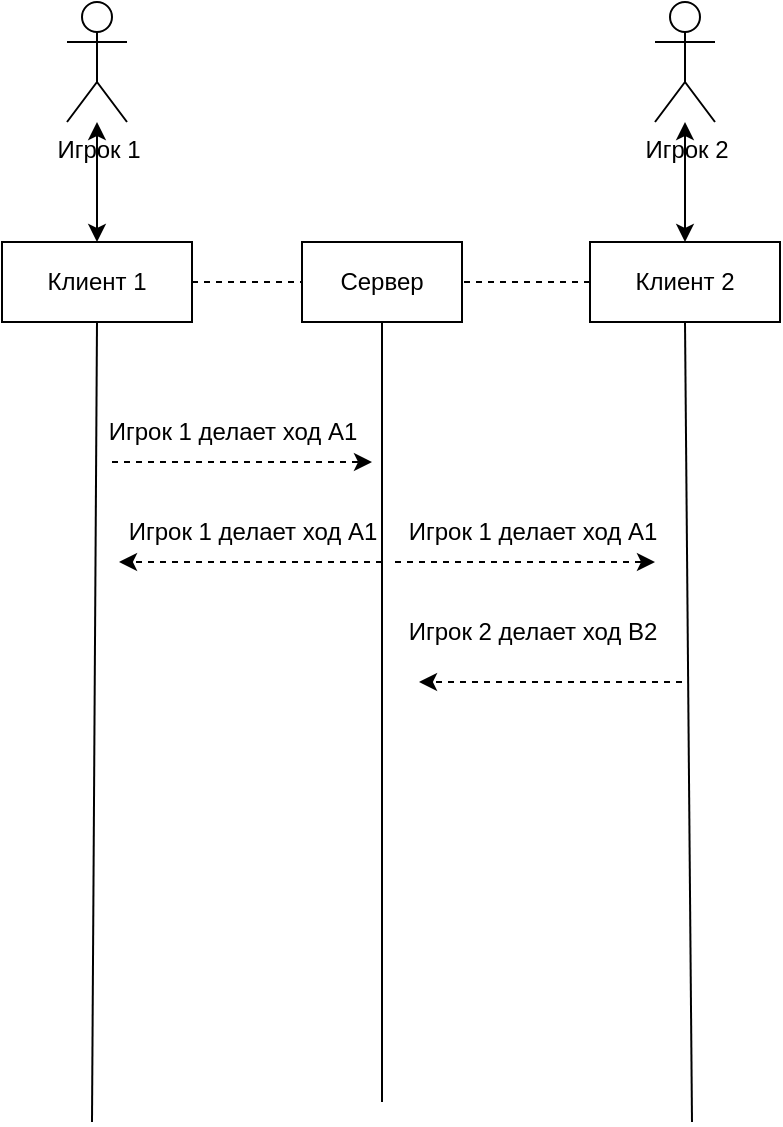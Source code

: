 <mxfile version="21.1.5" type="device">
  <diagram name="Страница 1" id="Dxz2ZNsp2zKev1REYlZI">
    <mxGraphModel dx="871" dy="481" grid="1" gridSize="10" guides="1" tooltips="1" connect="1" arrows="1" fold="1" page="1" pageScale="1" pageWidth="827" pageHeight="1169" math="0" shadow="0">
      <root>
        <mxCell id="0" />
        <mxCell id="1" parent="0" />
        <mxCell id="BQn4iw1wRbUH-Abidamy-1" value="Игрок 1" style="shape=umlActor;verticalLabelPosition=bottom;verticalAlign=top;html=1;outlineConnect=0;" vertex="1" parent="1">
          <mxGeometry x="57.5" y="20" width="30" height="60" as="geometry" />
        </mxCell>
        <mxCell id="BQn4iw1wRbUH-Abidamy-2" value="Игрок 2&lt;br&gt;" style="shape=umlActor;verticalLabelPosition=bottom;verticalAlign=top;html=1;outlineConnect=0;" vertex="1" parent="1">
          <mxGeometry x="351.5" y="20" width="30" height="60" as="geometry" />
        </mxCell>
        <mxCell id="BQn4iw1wRbUH-Abidamy-3" value="" style="endArrow=classic;startArrow=classic;html=1;rounded=0;exitX=0.5;exitY=0;exitDx=0;exitDy=0;" edge="1" parent="1" source="BQn4iw1wRbUH-Abidamy-4" target="BQn4iw1wRbUH-Abidamy-1">
          <mxGeometry width="50" height="50" relative="1" as="geometry">
            <mxPoint x="77.5" y="120" as="sourcePoint" />
            <mxPoint x="97.5" y="140" as="targetPoint" />
          </mxGeometry>
        </mxCell>
        <mxCell id="BQn4iw1wRbUH-Abidamy-4" value="Клиент 1" style="rounded=0;whiteSpace=wrap;html=1;" vertex="1" parent="1">
          <mxGeometry x="25" y="140" width="95" height="40" as="geometry" />
        </mxCell>
        <mxCell id="BQn4iw1wRbUH-Abidamy-5" value="Клиент 2" style="rounded=0;whiteSpace=wrap;html=1;" vertex="1" parent="1">
          <mxGeometry x="319" y="140" width="95" height="40" as="geometry" />
        </mxCell>
        <mxCell id="BQn4iw1wRbUH-Abidamy-6" value="" style="endArrow=classic;startArrow=classic;html=1;rounded=0;exitX=0.5;exitY=0;exitDx=0;exitDy=0;" edge="1" parent="1" source="BQn4iw1wRbUH-Abidamy-5" target="BQn4iw1wRbUH-Abidamy-2">
          <mxGeometry width="50" height="50" relative="1" as="geometry">
            <mxPoint x="421.5" y="260" as="sourcePoint" />
            <mxPoint x="471.5" y="210" as="targetPoint" />
          </mxGeometry>
        </mxCell>
        <mxCell id="BQn4iw1wRbUH-Abidamy-7" value="" style="endArrow=none;dashed=1;html=1;rounded=0;exitX=1;exitY=0.5;exitDx=0;exitDy=0;entryX=0;entryY=0.5;entryDx=0;entryDy=0;" edge="1" parent="1" source="BQn4iw1wRbUH-Abidamy-4" target="BQn4iw1wRbUH-Abidamy-9">
          <mxGeometry width="50" height="50" relative="1" as="geometry">
            <mxPoint x="155" y="220" as="sourcePoint" />
            <mxPoint x="165" y="160" as="targetPoint" />
          </mxGeometry>
        </mxCell>
        <mxCell id="BQn4iw1wRbUH-Abidamy-9" value="Сервер" style="rounded=0;whiteSpace=wrap;html=1;" vertex="1" parent="1">
          <mxGeometry x="175" y="140" width="80" height="40" as="geometry" />
        </mxCell>
        <mxCell id="BQn4iw1wRbUH-Abidamy-10" value="" style="endArrow=none;dashed=1;html=1;rounded=0;exitX=0;exitY=0.5;exitDx=0;exitDy=0;entryX=1;entryY=0.5;entryDx=0;entryDy=0;" edge="1" parent="1" source="BQn4iw1wRbUH-Abidamy-5" target="BQn4iw1wRbUH-Abidamy-9">
          <mxGeometry width="50" height="50" relative="1" as="geometry">
            <mxPoint x="130" y="170" as="sourcePoint" />
            <mxPoint x="185" y="170" as="targetPoint" />
          </mxGeometry>
        </mxCell>
        <mxCell id="BQn4iw1wRbUH-Abidamy-11" value="" style="endArrow=none;html=1;rounded=0;entryX=0.5;entryY=1;entryDx=0;entryDy=0;" edge="1" parent="1" target="BQn4iw1wRbUH-Abidamy-4">
          <mxGeometry width="50" height="50" relative="1" as="geometry">
            <mxPoint x="70" y="580" as="sourcePoint" />
            <mxPoint x="420" y="400" as="targetPoint" />
          </mxGeometry>
        </mxCell>
        <mxCell id="BQn4iw1wRbUH-Abidamy-12" value="" style="endArrow=none;html=1;rounded=0;entryX=0.5;entryY=1;entryDx=0;entryDy=0;" edge="1" parent="1" target="BQn4iw1wRbUH-Abidamy-9">
          <mxGeometry width="50" height="50" relative="1" as="geometry">
            <mxPoint x="215" y="570" as="sourcePoint" />
            <mxPoint x="216.5" y="210" as="targetPoint" />
          </mxGeometry>
        </mxCell>
        <mxCell id="BQn4iw1wRbUH-Abidamy-13" value="" style="endArrow=none;html=1;rounded=0;entryX=0.5;entryY=1;entryDx=0;entryDy=0;" edge="1" parent="1" target="BQn4iw1wRbUH-Abidamy-5">
          <mxGeometry width="50" height="50" relative="1" as="geometry">
            <mxPoint x="370" y="580" as="sourcePoint" />
            <mxPoint x="363" y="180" as="targetPoint" />
          </mxGeometry>
        </mxCell>
        <mxCell id="BQn4iw1wRbUH-Abidamy-15" value="" style="endArrow=classic;html=1;rounded=0;dashed=1;" edge="1" parent="1">
          <mxGeometry width="50" height="50" relative="1" as="geometry">
            <mxPoint x="80" y="250" as="sourcePoint" />
            <mxPoint x="210" y="250" as="targetPoint" />
          </mxGeometry>
        </mxCell>
        <mxCell id="BQn4iw1wRbUH-Abidamy-16" value="Игрок 1 делает ход А1" style="text;html=1;align=center;verticalAlign=middle;resizable=0;points=[];autosize=1;strokeColor=none;fillColor=none;" vertex="1" parent="1">
          <mxGeometry x="65" y="220" width="150" height="30" as="geometry" />
        </mxCell>
        <mxCell id="BQn4iw1wRbUH-Abidamy-17" value="" style="endArrow=classic;html=1;rounded=0;dashed=1;" edge="1" parent="1">
          <mxGeometry width="50" height="50" relative="1" as="geometry">
            <mxPoint x="221.5" y="300" as="sourcePoint" />
            <mxPoint x="351.5" y="300" as="targetPoint" />
          </mxGeometry>
        </mxCell>
        <mxCell id="BQn4iw1wRbUH-Abidamy-18" value="" style="endArrow=classic;html=1;rounded=0;dashed=1;" edge="1" parent="1">
          <mxGeometry width="50" height="50" relative="1" as="geometry">
            <mxPoint x="215" y="300" as="sourcePoint" />
            <mxPoint x="83.5" y="300" as="targetPoint" />
          </mxGeometry>
        </mxCell>
        <mxCell id="BQn4iw1wRbUH-Abidamy-19" value="Игрок 1 делает ход А1" style="text;html=1;align=center;verticalAlign=middle;resizable=0;points=[];autosize=1;strokeColor=none;fillColor=none;" vertex="1" parent="1">
          <mxGeometry x="75" y="270" width="150" height="30" as="geometry" />
        </mxCell>
        <mxCell id="BQn4iw1wRbUH-Abidamy-20" value="Игрок 1 делает ход А1" style="text;html=1;align=center;verticalAlign=middle;resizable=0;points=[];autosize=1;strokeColor=none;fillColor=none;" vertex="1" parent="1">
          <mxGeometry x="215" y="270" width="150" height="30" as="geometry" />
        </mxCell>
        <mxCell id="BQn4iw1wRbUH-Abidamy-21" value="Игрок 2 делает ход В2" style="text;html=1;align=center;verticalAlign=middle;resizable=0;points=[];autosize=1;strokeColor=none;fillColor=none;" vertex="1" parent="1">
          <mxGeometry x="215" y="320" width="150" height="30" as="geometry" />
        </mxCell>
        <mxCell id="BQn4iw1wRbUH-Abidamy-22" value="" style="endArrow=classic;html=1;rounded=0;dashed=1;" edge="1" parent="1">
          <mxGeometry width="50" height="50" relative="1" as="geometry">
            <mxPoint x="365" y="360" as="sourcePoint" />
            <mxPoint x="233.5" y="360" as="targetPoint" />
          </mxGeometry>
        </mxCell>
      </root>
    </mxGraphModel>
  </diagram>
</mxfile>
